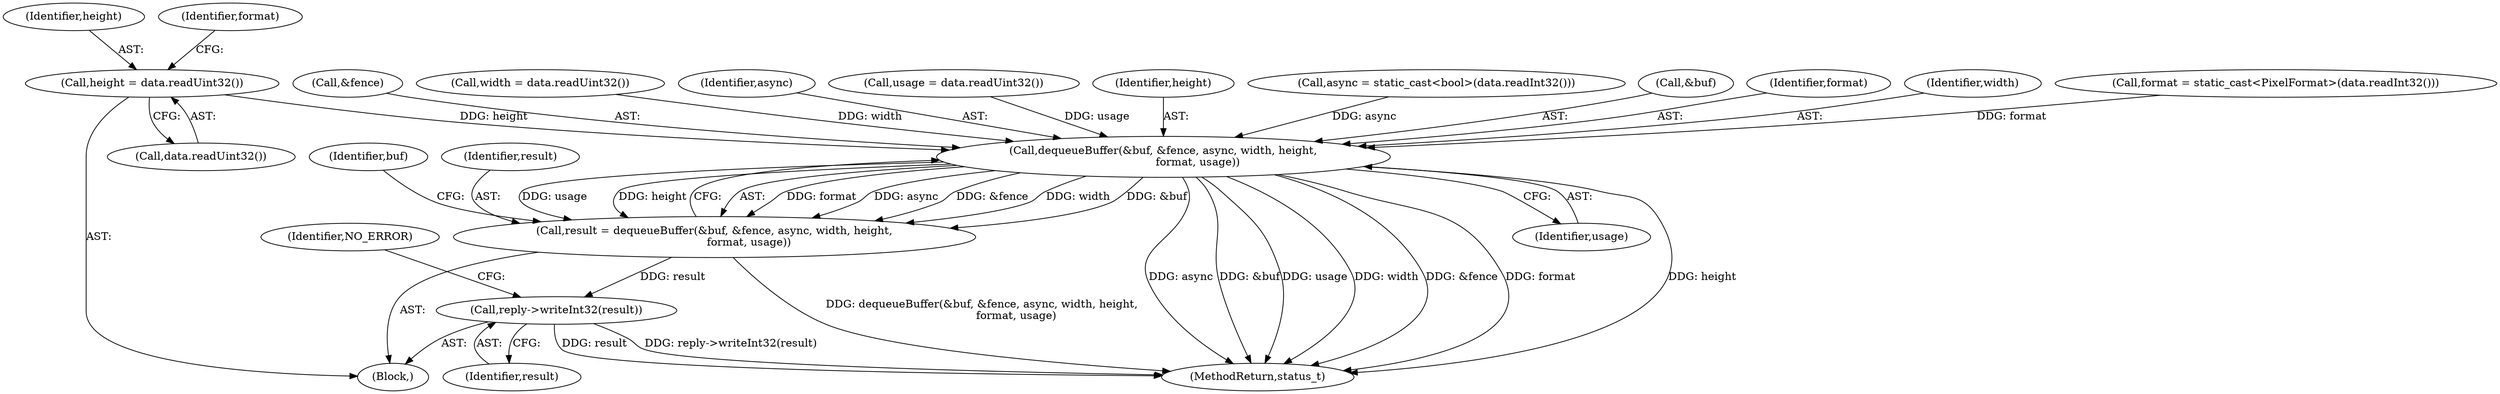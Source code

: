 digraph "0_Android_a30d7d90c4f718e46fb41a99b3d52800e1011b73_0@API" {
"1000179" [label="(Call,height = data.readUint32())"];
"1000200" [label="(Call,dequeueBuffer(&buf, &fence, async, width, height,\n                    format, usage))"];
"1000198" [label="(Call,result = dequeueBuffer(&buf, &fence, async, width, height,\n                    format, usage))"];
"1000224" [label="(Call,reply->writeInt32(result))"];
"1000596" [label="(MethodReturn,status_t)"];
"1000211" [label="(Identifier,buf)"];
"1000189" [label="(Call,usage = data.readUint32())"];
"1000207" [label="(Identifier,height)"];
"1000198" [label="(Call,result = dequeueBuffer(&buf, &fence, async, width, height,\n                    format, usage))"];
"1000200" [label="(Call,dequeueBuffer(&buf, &fence, async, width, height,\n                    format, usage))"];
"1000163" [label="(Block,)"];
"1000169" [label="(Call,async = static_cast<bool>(data.readInt32()))"];
"1000227" [label="(Identifier,NO_ERROR)"];
"1000224" [label="(Call,reply->writeInt32(result))"];
"1000209" [label="(Identifier,usage)"];
"1000180" [label="(Identifier,height)"];
"1000201" [label="(Call,&buf)"];
"1000208" [label="(Identifier,format)"];
"1000206" [label="(Identifier,width)"];
"1000184" [label="(Identifier,format)"];
"1000183" [label="(Call,format = static_cast<PixelFormat>(data.readInt32()))"];
"1000179" [label="(Call,height = data.readUint32())"];
"1000203" [label="(Call,&fence)"];
"1000181" [label="(Call,data.readUint32())"];
"1000225" [label="(Identifier,result)"];
"1000175" [label="(Call,width = data.readUint32())"];
"1000199" [label="(Identifier,result)"];
"1000205" [label="(Identifier,async)"];
"1000179" -> "1000163"  [label="AST: "];
"1000179" -> "1000181"  [label="CFG: "];
"1000180" -> "1000179"  [label="AST: "];
"1000181" -> "1000179"  [label="AST: "];
"1000184" -> "1000179"  [label="CFG: "];
"1000179" -> "1000200"  [label="DDG: height"];
"1000200" -> "1000198"  [label="AST: "];
"1000200" -> "1000209"  [label="CFG: "];
"1000201" -> "1000200"  [label="AST: "];
"1000203" -> "1000200"  [label="AST: "];
"1000205" -> "1000200"  [label="AST: "];
"1000206" -> "1000200"  [label="AST: "];
"1000207" -> "1000200"  [label="AST: "];
"1000208" -> "1000200"  [label="AST: "];
"1000209" -> "1000200"  [label="AST: "];
"1000198" -> "1000200"  [label="CFG: "];
"1000200" -> "1000596"  [label="DDG: &buf"];
"1000200" -> "1000596"  [label="DDG: usage"];
"1000200" -> "1000596"  [label="DDG: width"];
"1000200" -> "1000596"  [label="DDG: &fence"];
"1000200" -> "1000596"  [label="DDG: format"];
"1000200" -> "1000596"  [label="DDG: height"];
"1000200" -> "1000596"  [label="DDG: async"];
"1000200" -> "1000198"  [label="DDG: format"];
"1000200" -> "1000198"  [label="DDG: async"];
"1000200" -> "1000198"  [label="DDG: &fence"];
"1000200" -> "1000198"  [label="DDG: width"];
"1000200" -> "1000198"  [label="DDG: &buf"];
"1000200" -> "1000198"  [label="DDG: usage"];
"1000200" -> "1000198"  [label="DDG: height"];
"1000169" -> "1000200"  [label="DDG: async"];
"1000175" -> "1000200"  [label="DDG: width"];
"1000183" -> "1000200"  [label="DDG: format"];
"1000189" -> "1000200"  [label="DDG: usage"];
"1000198" -> "1000163"  [label="AST: "];
"1000199" -> "1000198"  [label="AST: "];
"1000211" -> "1000198"  [label="CFG: "];
"1000198" -> "1000596"  [label="DDG: dequeueBuffer(&buf, &fence, async, width, height,\n                    format, usage)"];
"1000198" -> "1000224"  [label="DDG: result"];
"1000224" -> "1000163"  [label="AST: "];
"1000224" -> "1000225"  [label="CFG: "];
"1000225" -> "1000224"  [label="AST: "];
"1000227" -> "1000224"  [label="CFG: "];
"1000224" -> "1000596"  [label="DDG: result"];
"1000224" -> "1000596"  [label="DDG: reply->writeInt32(result)"];
}

